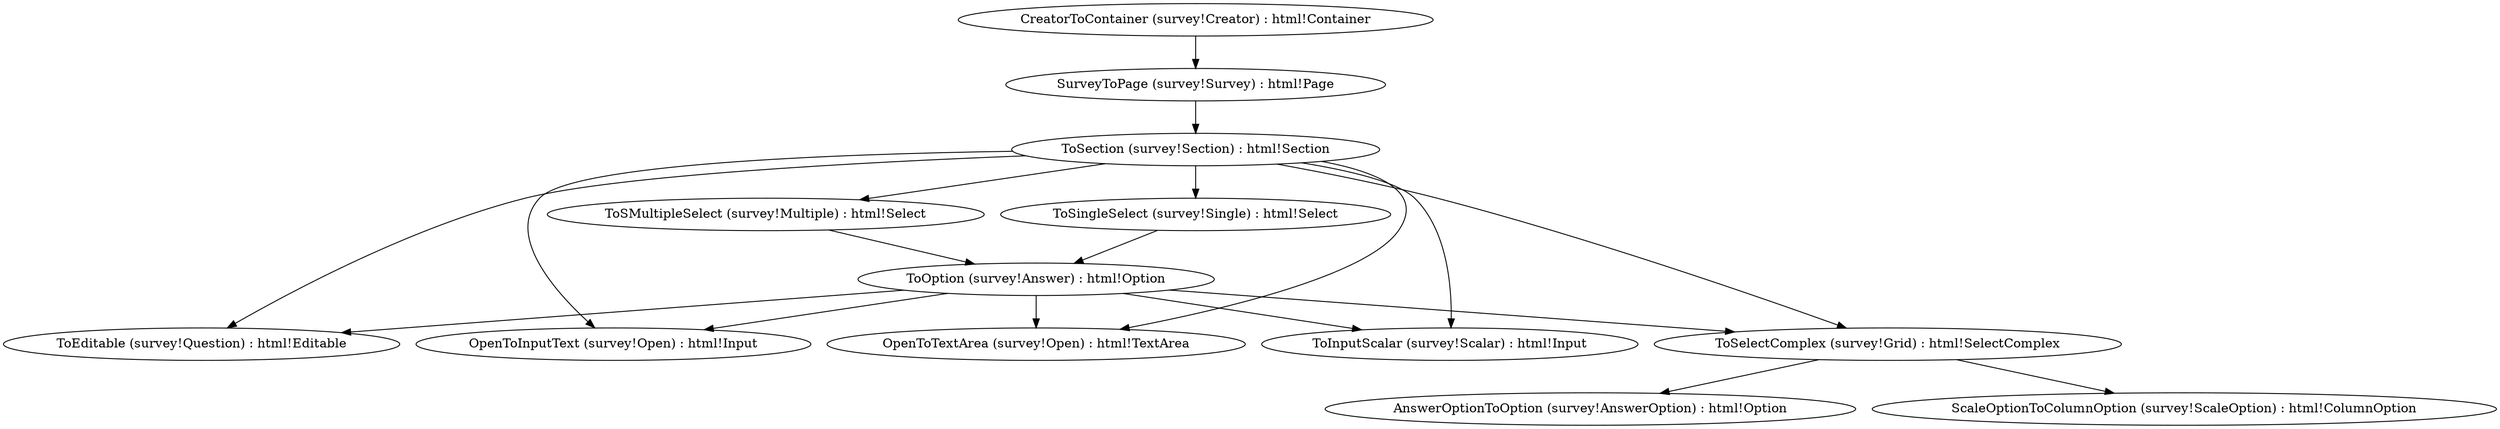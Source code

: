 strict digraph G {
  CreatorToContainer__survey_Creator____html_Container [ label="CreatorToContainer (survey!Creator) : html!Container" ];
  SurveyToPage__survey_Survey____html_Page [ label="SurveyToPage (survey!Survey) : html!Page" ];
  ToSection__survey_Section____html_Section [ label="ToSection (survey!Section) : html!Section" ];
  ToEditable__survey_Question____html_Editable [ label="ToEditable (survey!Question) : html!Editable" ];
  OpenToInputText__survey_Open____html_Input [ label="OpenToInputText (survey!Open) : html!Input" ];
  OpenToTextArea__survey_Open____html_TextArea [ label="OpenToTextArea (survey!Open) : html!TextArea" ];
  ToInputScalar__survey_Scalar____html_Input [ label="ToInputScalar (survey!Scalar) : html!Input" ];
  ToSingleSelect__survey_Single____html_Select [ label="ToSingleSelect (survey!Single) : html!Select" ];
  ToSMultipleSelect__survey_Multiple____html_Select [ label="ToSMultipleSelect (survey!Multiple) : html!Select" ];
  ToOption__survey_Answer____html_Option [ label="ToOption (survey!Answer) : html!Option" ];
  ToSelectComplex__survey_Grid____html_SelectComplex [ label="ToSelectComplex (survey!Grid) : html!SelectComplex" ];
  AnswerOptionToOption__survey_AnswerOption____html_Option [ label="AnswerOptionToOption (survey!AnswerOption) : html!Option" ];
  ScaleOptionToColumnOption__survey_ScaleOption____html_ColumnOption [ label="ScaleOptionToColumnOption (survey!ScaleOption) : html!ColumnOption" ];
  CreatorToContainer__survey_Creator____html_Container -> SurveyToPage__survey_Survey____html_Page;
  SurveyToPage__survey_Survey____html_Page -> ToSection__survey_Section____html_Section;
  ToSection__survey_Section____html_Section -> ToEditable__survey_Question____html_Editable;
  ToSection__survey_Section____html_Section -> OpenToInputText__survey_Open____html_Input;
  ToSection__survey_Section____html_Section -> OpenToTextArea__survey_Open____html_TextArea;
  ToSection__survey_Section____html_Section -> ToInputScalar__survey_Scalar____html_Input;
  ToSection__survey_Section____html_Section -> ToSingleSelect__survey_Single____html_Select;
  ToSection__survey_Section____html_Section -> ToSMultipleSelect__survey_Multiple____html_Select;
  ToSection__survey_Section____html_Section -> ToSelectComplex__survey_Grid____html_SelectComplex;
  ToSingleSelect__survey_Single____html_Select -> ToOption__survey_Answer____html_Option;
  ToSMultipleSelect__survey_Multiple____html_Select -> ToOption__survey_Answer____html_Option;
  ToOption__survey_Answer____html_Option -> ToEditable__survey_Question____html_Editable;
  ToOption__survey_Answer____html_Option -> OpenToInputText__survey_Open____html_Input;
  ToOption__survey_Answer____html_Option -> OpenToTextArea__survey_Open____html_TextArea;
  ToOption__survey_Answer____html_Option -> ToInputScalar__survey_Scalar____html_Input;
  ToOption__survey_Answer____html_Option -> ToSelectComplex__survey_Grid____html_SelectComplex;
  ToSelectComplex__survey_Grid____html_SelectComplex -> AnswerOptionToOption__survey_AnswerOption____html_Option;
  ToSelectComplex__survey_Grid____html_SelectComplex -> ScaleOptionToColumnOption__survey_ScaleOption____html_ColumnOption;
}
